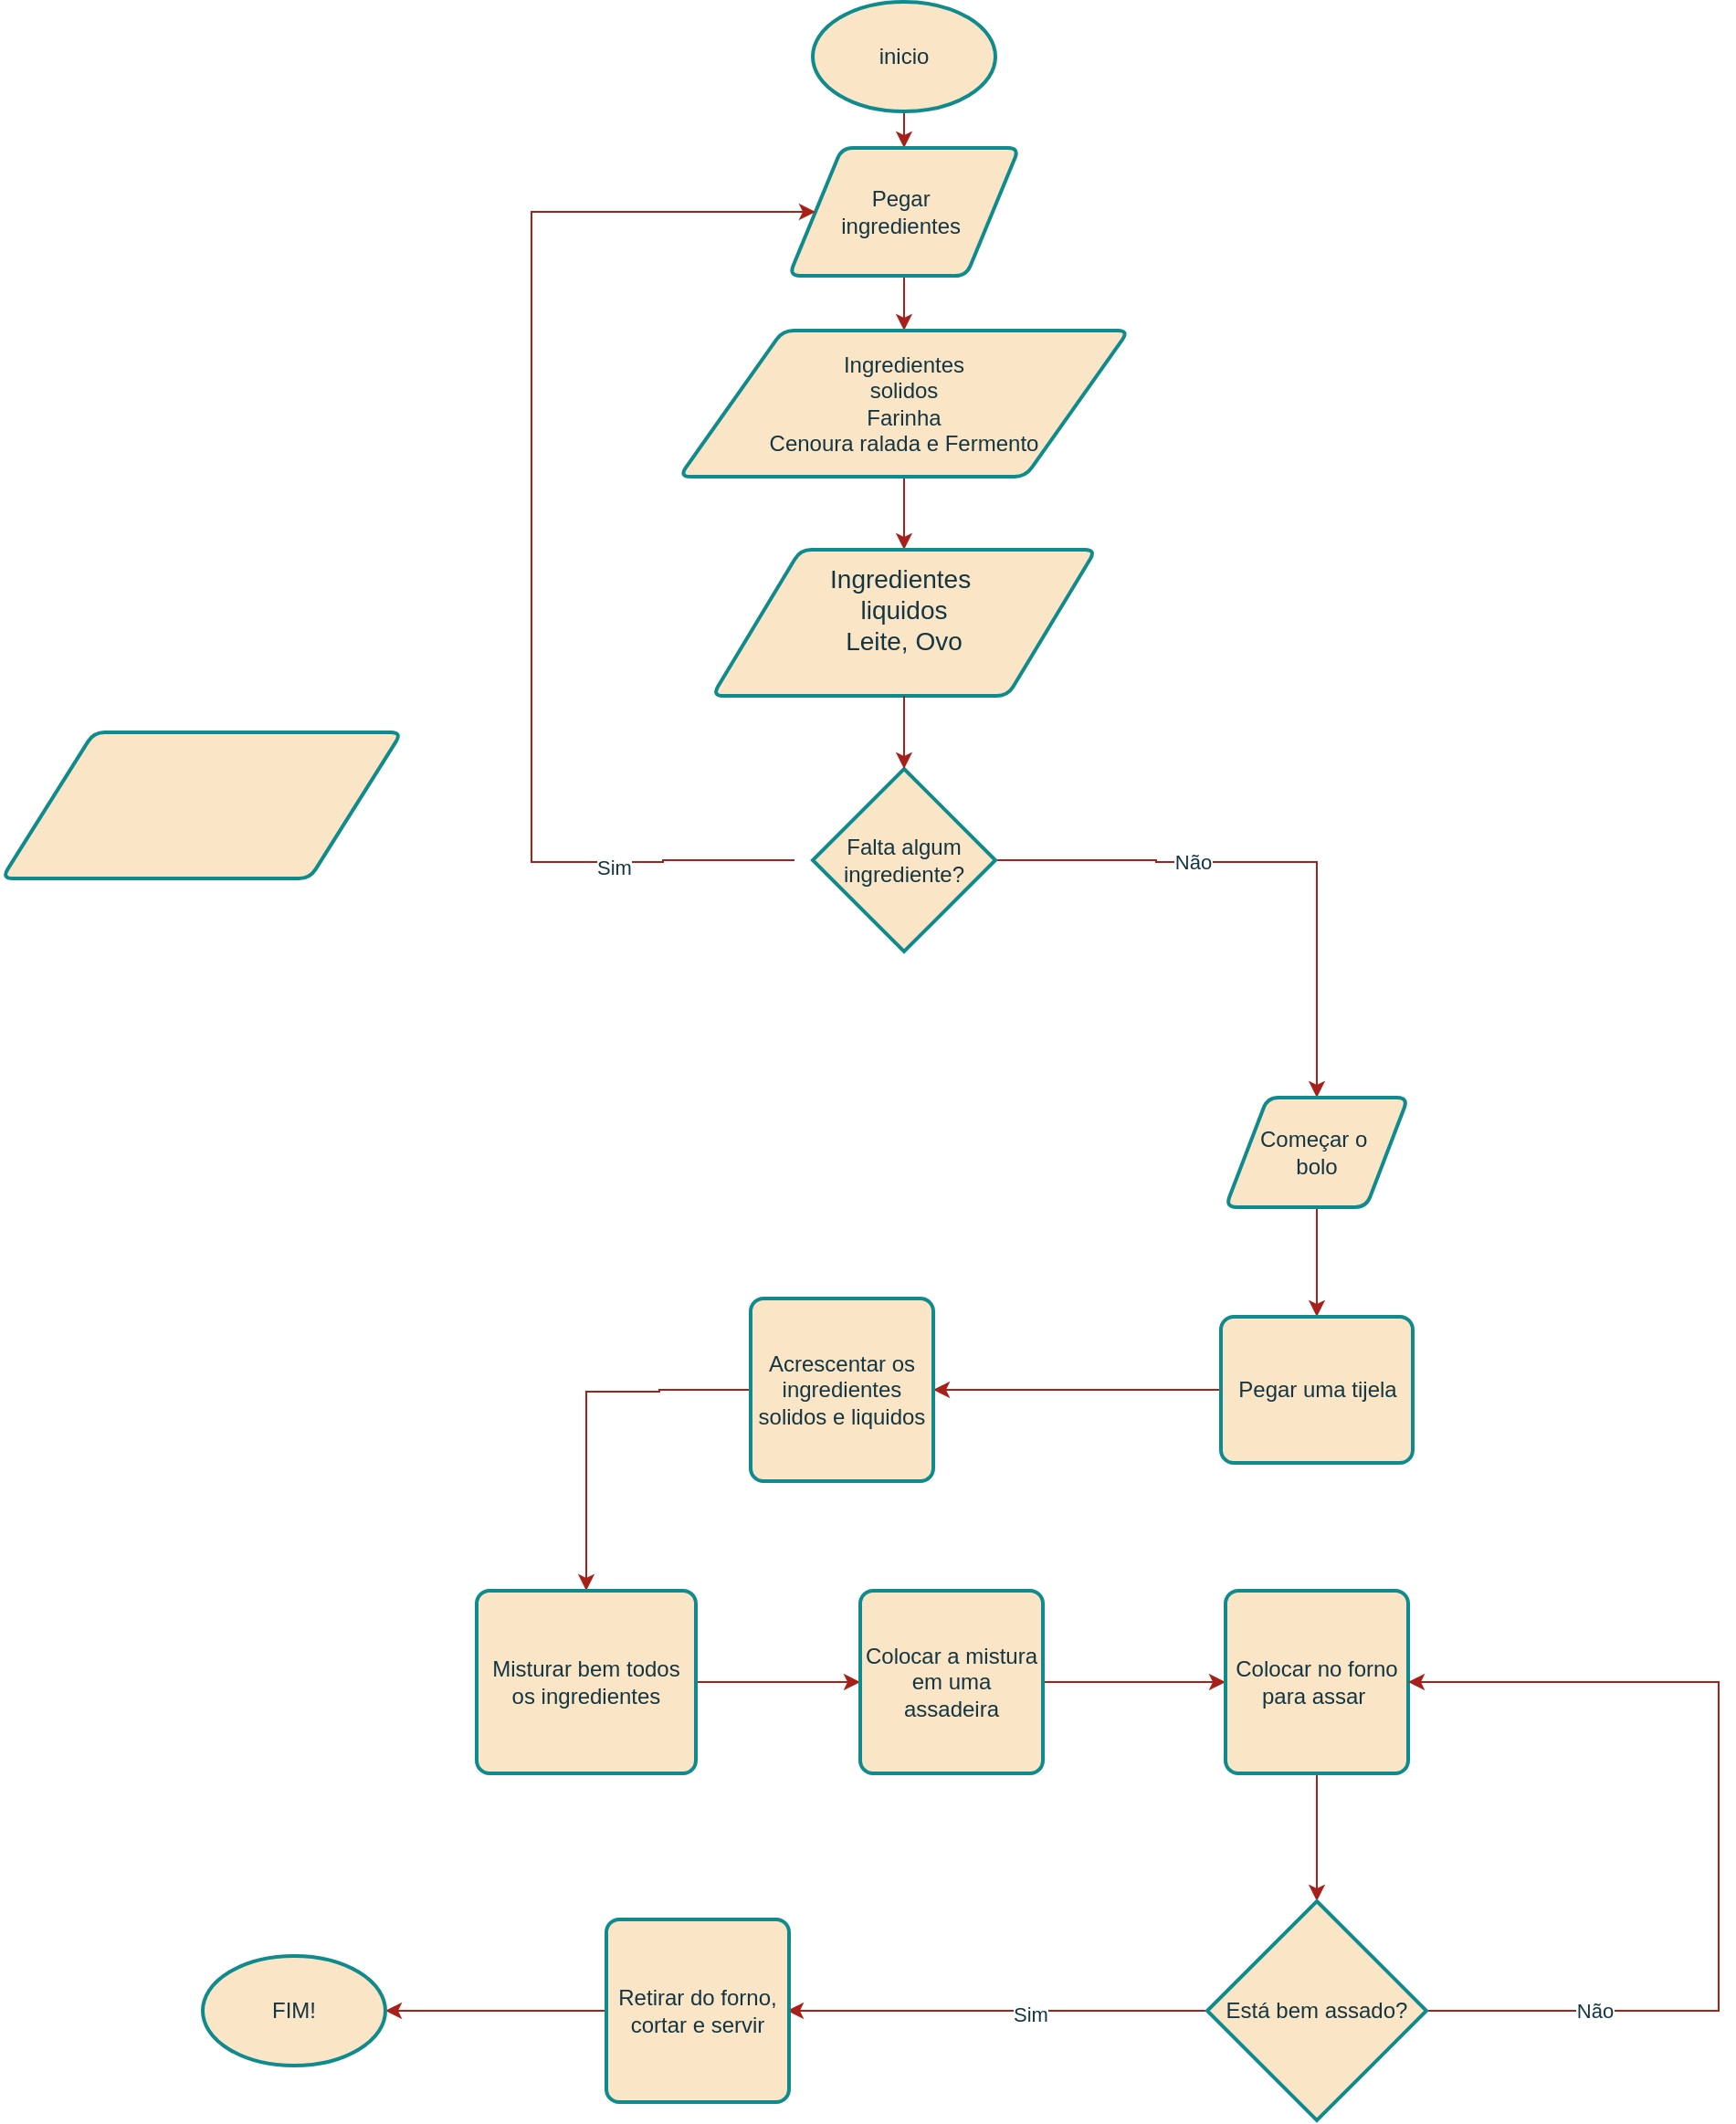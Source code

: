 <mxfile version="26.0.16">
  <diagram name="Página-1" id="Lhb8NCIR1K9SaQn6aJ-y">
    <mxGraphModel dx="1560" dy="366" grid="1" gridSize="10" guides="1" tooltips="1" connect="1" arrows="1" fold="1" page="1" pageScale="1" pageWidth="827" pageHeight="1169" math="0" shadow="0">
      <root>
        <mxCell id="0" />
        <mxCell id="1" parent="0" />
        <mxCell id="j1P8jpvM9PtT3ETzza-0-15" style="edgeStyle=orthogonalEdgeStyle;rounded=0;orthogonalLoop=1;jettySize=auto;html=1;exitX=0.5;exitY=1;exitDx=0;exitDy=0;exitPerimeter=0;entryX=0.5;entryY=0;entryDx=0;entryDy=0;strokeColor=#A8201A;fontColor=#143642;fillColor=#FAE5C7;" edge="1" parent="1" source="j1P8jpvM9PtT3ETzza-0-1" target="j1P8jpvM9PtT3ETzza-0-2">
          <mxGeometry relative="1" as="geometry" />
        </mxCell>
        <mxCell id="j1P8jpvM9PtT3ETzza-0-1" value="inicio" style="strokeWidth=2;html=1;shape=mxgraph.flowchart.start_1;whiteSpace=wrap;labelBackgroundColor=none;fillColor=#FAE5C7;strokeColor=#0F8B8D;fontColor=#143642;" vertex="1" parent="1">
          <mxGeometry x="364" y="20" width="100" height="60" as="geometry" />
        </mxCell>
        <mxCell id="j1P8jpvM9PtT3ETzza-0-16" style="edgeStyle=orthogonalEdgeStyle;rounded=0;orthogonalLoop=1;jettySize=auto;html=1;entryX=0.5;entryY=0;entryDx=0;entryDy=0;strokeColor=#A8201A;fontColor=#143642;fillColor=#FAE5C7;" edge="1" parent="1" source="j1P8jpvM9PtT3ETzza-0-2" target="j1P8jpvM9PtT3ETzza-0-3">
          <mxGeometry relative="1" as="geometry" />
        </mxCell>
        <mxCell id="j1P8jpvM9PtT3ETzza-0-2" value="Pegar&amp;nbsp;&lt;br&gt;ingredientes&amp;nbsp;" style="shape=parallelogram;html=1;strokeWidth=2;perimeter=parallelogramPerimeter;whiteSpace=wrap;rounded=1;arcSize=12;size=0.23;labelBackgroundColor=none;fillColor=#FAE5C7;strokeColor=#0F8B8D;fontColor=#143642;" vertex="1" parent="1">
          <mxGeometry x="351" y="100" width="126" height="70" as="geometry" />
        </mxCell>
        <mxCell id="j1P8jpvM9PtT3ETzza-0-17" style="edgeStyle=orthogonalEdgeStyle;rounded=0;orthogonalLoop=1;jettySize=auto;html=1;entryX=0.5;entryY=0;entryDx=0;entryDy=0;strokeColor=#A8201A;fontColor=#143642;fillColor=#FAE5C7;" edge="1" parent="1" source="j1P8jpvM9PtT3ETzza-0-3" target="j1P8jpvM9PtT3ETzza-0-4">
          <mxGeometry relative="1" as="geometry" />
        </mxCell>
        <mxCell id="j1P8jpvM9PtT3ETzza-0-3" value="Ingredientes&lt;div&gt;solidos&lt;br&gt;Farinha&lt;br&gt;Cenoura ralada e Fermento&lt;br&gt;&lt;/div&gt;" style="shape=parallelogram;html=1;strokeWidth=2;perimeter=parallelogramPerimeter;whiteSpace=wrap;rounded=1;arcSize=12;size=0.23;labelBackgroundColor=none;fillColor=#FAE5C7;strokeColor=#0F8B8D;fontColor=#143642;" vertex="1" parent="1">
          <mxGeometry x="291" y="200" width="246" height="80" as="geometry" />
        </mxCell>
        <mxCell id="j1P8jpvM9PtT3ETzza-0-4" value="&lt;font style=&quot;font-size: 14px;&quot;&gt;Ingredientes&amp;nbsp;&lt;br&gt;liquidos&lt;br&gt;Leite, Ovo&lt;/font&gt;&lt;div&gt;&lt;br&gt;&lt;/div&gt;" style="shape=parallelogram;html=1;strokeWidth=2;perimeter=parallelogramPerimeter;whiteSpace=wrap;rounded=1;arcSize=12;size=0.23;labelBackgroundColor=none;fillColor=#FAE5C7;strokeColor=#0F8B8D;fontColor=#143642;" vertex="1" parent="1">
          <mxGeometry x="309" y="320" width="210" height="80" as="geometry" />
        </mxCell>
        <mxCell id="j1P8jpvM9PtT3ETzza-0-6" value="" style="shape=parallelogram;html=1;strokeWidth=2;perimeter=parallelogramPerimeter;whiteSpace=wrap;rounded=1;arcSize=12;size=0.23;labelBackgroundColor=none;fillColor=#FAE5C7;strokeColor=#0F8B8D;fontColor=#143642;" vertex="1" parent="1">
          <mxGeometry x="-80" y="420" width="219" height="80" as="geometry" />
        </mxCell>
        <mxCell id="j1P8jpvM9PtT3ETzza-0-8" style="edgeStyle=orthogonalEdgeStyle;rounded=0;orthogonalLoop=1;jettySize=auto;html=1;strokeColor=#A8201A;fontColor=#143642;fillColor=#FAE5C7;" edge="1" parent="1" source="j1P8jpvM9PtT3ETzza-0-7">
          <mxGeometry relative="1" as="geometry">
            <mxPoint x="640" y="620" as="targetPoint" />
            <Array as="points">
              <mxPoint x="552" y="490" />
              <mxPoint x="552" y="491" />
            </Array>
          </mxGeometry>
        </mxCell>
        <mxCell id="j1P8jpvM9PtT3ETzza-0-9" value="Não" style="edgeLabel;html=1;align=center;verticalAlign=middle;resizable=0;points=[];strokeColor=#0F8B8D;fontColor=#143642;fillColor=#FAE5C7;" vertex="1" connectable="0" parent="j1P8jpvM9PtT3ETzza-0-8">
          <mxGeometry x="-0.286" relative="1" as="geometry">
            <mxPoint as="offset" />
          </mxGeometry>
        </mxCell>
        <mxCell id="j1P8jpvM9PtT3ETzza-0-11" style="edgeStyle=orthogonalEdgeStyle;rounded=0;orthogonalLoop=1;jettySize=auto;html=1;strokeColor=#A8201A;fontColor=#143642;fillColor=#FAE5C7;" edge="1" parent="1" target="j1P8jpvM9PtT3ETzza-0-2">
          <mxGeometry relative="1" as="geometry">
            <mxPoint x="210" y="110" as="targetPoint" />
            <mxPoint x="354" y="490" as="sourcePoint" />
            <Array as="points">
              <mxPoint x="282" y="490" />
              <mxPoint x="282" y="491" />
              <mxPoint x="210" y="491" />
              <mxPoint x="210" y="135" />
            </Array>
          </mxGeometry>
        </mxCell>
        <mxCell id="j1P8jpvM9PtT3ETzza-0-13" value="Sim" style="edgeLabel;html=1;align=center;verticalAlign=middle;resizable=0;points=[];strokeColor=#0F8B8D;fontColor=#143642;fillColor=#FAE5C7;" vertex="1" connectable="0" parent="j1P8jpvM9PtT3ETzza-0-11">
          <mxGeometry x="-0.696" y="3" relative="1" as="geometry">
            <mxPoint as="offset" />
          </mxGeometry>
        </mxCell>
        <mxCell id="j1P8jpvM9PtT3ETzza-0-7" value="Falta algum&lt;br&gt;ingrediente?" style="strokeWidth=2;html=1;shape=mxgraph.flowchart.decision;whiteSpace=wrap;strokeColor=#0F8B8D;fontColor=#143642;fillColor=#FAE5C7;" vertex="1" parent="1">
          <mxGeometry x="364" y="440" width="100" height="100" as="geometry" />
        </mxCell>
        <mxCell id="j1P8jpvM9PtT3ETzza-0-20" style="edgeStyle=orthogonalEdgeStyle;rounded=0;orthogonalLoop=1;jettySize=auto;html=1;entryX=0.5;entryY=0;entryDx=0;entryDy=0;strokeColor=#A8201A;fontColor=#143642;fillColor=#FAE5C7;" edge="1" parent="1" source="j1P8jpvM9PtT3ETzza-0-10" target="j1P8jpvM9PtT3ETzza-0-19">
          <mxGeometry relative="1" as="geometry" />
        </mxCell>
        <mxCell id="j1P8jpvM9PtT3ETzza-0-10" value="Começar o&amp;nbsp;&lt;br&gt;bolo" style="shape=parallelogram;html=1;strokeWidth=2;perimeter=parallelogramPerimeter;whiteSpace=wrap;rounded=1;arcSize=12;size=0.23;strokeColor=#0F8B8D;fontColor=#143642;fillColor=#FAE5C7;" vertex="1" parent="1">
          <mxGeometry x="590" y="620" width="100" height="60" as="geometry" />
        </mxCell>
        <mxCell id="j1P8jpvM9PtT3ETzza-0-18" style="edgeStyle=orthogonalEdgeStyle;rounded=0;orthogonalLoop=1;jettySize=auto;html=1;entryX=0.5;entryY=0;entryDx=0;entryDy=0;entryPerimeter=0;strokeColor=#A8201A;fontColor=#143642;fillColor=#FAE5C7;" edge="1" parent="1" source="j1P8jpvM9PtT3ETzza-0-4" target="j1P8jpvM9PtT3ETzza-0-7">
          <mxGeometry relative="1" as="geometry" />
        </mxCell>
        <mxCell id="j1P8jpvM9PtT3ETzza-0-21" style="edgeStyle=orthogonalEdgeStyle;rounded=0;orthogonalLoop=1;jettySize=auto;html=1;strokeColor=#A8201A;fontColor=#143642;fillColor=#FAE5C7;" edge="1" parent="1" source="j1P8jpvM9PtT3ETzza-0-19">
          <mxGeometry relative="1" as="geometry">
            <mxPoint x="430" y="780" as="targetPoint" />
          </mxGeometry>
        </mxCell>
        <mxCell id="j1P8jpvM9PtT3ETzza-0-19" value="Pegar uma tijela" style="rounded=1;whiteSpace=wrap;html=1;absoluteArcSize=1;arcSize=14;strokeWidth=2;strokeColor=#0F8B8D;fontColor=#143642;fillColor=#FAE5C7;" vertex="1" parent="1">
          <mxGeometry x="587.5" y="740" width="105" height="80" as="geometry" />
        </mxCell>
        <mxCell id="j1P8jpvM9PtT3ETzza-0-23" style="edgeStyle=orthogonalEdgeStyle;rounded=0;orthogonalLoop=1;jettySize=auto;html=1;strokeColor=#A8201A;fontColor=#143642;fillColor=#FAE5C7;" edge="1" parent="1" source="j1P8jpvM9PtT3ETzza-0-22">
          <mxGeometry relative="1" as="geometry">
            <mxPoint x="240" y="890" as="targetPoint" />
            <Array as="points">
              <mxPoint x="280" y="780" />
              <mxPoint x="280" y="781" />
              <mxPoint x="240" y="781" />
            </Array>
          </mxGeometry>
        </mxCell>
        <mxCell id="j1P8jpvM9PtT3ETzza-0-22" value="Acrescentar os&lt;div&gt;ingredientes&lt;br&gt;solidos e liquidos&lt;/div&gt;" style="rounded=1;whiteSpace=wrap;html=1;absoluteArcSize=1;arcSize=14;strokeWidth=2;strokeColor=#0F8B8D;fontColor=#143642;fillColor=#FAE5C7;" vertex="1" parent="1">
          <mxGeometry x="330" y="730" width="100" height="100" as="geometry" />
        </mxCell>
        <mxCell id="j1P8jpvM9PtT3ETzza-0-25" style="edgeStyle=orthogonalEdgeStyle;rounded=0;orthogonalLoop=1;jettySize=auto;html=1;strokeColor=#A8201A;fontColor=#143642;fillColor=#FAE5C7;" edge="1" parent="1" source="j1P8jpvM9PtT3ETzza-0-24">
          <mxGeometry relative="1" as="geometry">
            <mxPoint x="390" y="940" as="targetPoint" />
          </mxGeometry>
        </mxCell>
        <mxCell id="j1P8jpvM9PtT3ETzza-0-24" value="Misturar bem todos os ingredientes" style="rounded=1;whiteSpace=wrap;html=1;absoluteArcSize=1;arcSize=14;strokeWidth=2;strokeColor=#0F8B8D;fontColor=#143642;fillColor=#FAE5C7;" vertex="1" parent="1">
          <mxGeometry x="180" y="890" width="120" height="100" as="geometry" />
        </mxCell>
        <mxCell id="j1P8jpvM9PtT3ETzza-0-27" style="edgeStyle=orthogonalEdgeStyle;rounded=0;orthogonalLoop=1;jettySize=auto;html=1;strokeColor=#A8201A;fontColor=#143642;fillColor=#FAE5C7;" edge="1" parent="1" source="j1P8jpvM9PtT3ETzza-0-26">
          <mxGeometry relative="1" as="geometry">
            <mxPoint x="590" y="940" as="targetPoint" />
          </mxGeometry>
        </mxCell>
        <mxCell id="j1P8jpvM9PtT3ETzza-0-26" value="Colocar a mistura em uma assadeira" style="rounded=1;whiteSpace=wrap;html=1;absoluteArcSize=1;arcSize=14;strokeWidth=2;strokeColor=#0F8B8D;fontColor=#143642;fillColor=#FAE5C7;" vertex="1" parent="1">
          <mxGeometry x="390" y="890" width="100" height="100" as="geometry" />
        </mxCell>
        <mxCell id="j1P8jpvM9PtT3ETzza-0-29" style="edgeStyle=orthogonalEdgeStyle;rounded=0;orthogonalLoop=1;jettySize=auto;html=1;strokeColor=#A8201A;fontColor=#143642;fillColor=#FAE5C7;" edge="1" parent="1" source="j1P8jpvM9PtT3ETzza-0-28">
          <mxGeometry relative="1" as="geometry">
            <mxPoint x="640" y="1060" as="targetPoint" />
          </mxGeometry>
        </mxCell>
        <mxCell id="j1P8jpvM9PtT3ETzza-0-28" value="Colocar no forno para assar&amp;nbsp;" style="rounded=1;whiteSpace=wrap;html=1;absoluteArcSize=1;arcSize=14;strokeWidth=2;strokeColor=#0F8B8D;fontColor=#143642;fillColor=#FAE5C7;" vertex="1" parent="1">
          <mxGeometry x="590" y="890" width="100" height="100" as="geometry" />
        </mxCell>
        <mxCell id="j1P8jpvM9PtT3ETzza-0-32" style="edgeStyle=orthogonalEdgeStyle;rounded=0;orthogonalLoop=1;jettySize=auto;html=1;strokeColor=#A8201A;fontColor=#143642;fillColor=#FAE5C7;" edge="1" parent="1" source="j1P8jpvM9PtT3ETzza-0-30">
          <mxGeometry relative="1" as="geometry">
            <mxPoint x="350" y="1120" as="targetPoint" />
          </mxGeometry>
        </mxCell>
        <mxCell id="j1P8jpvM9PtT3ETzza-0-33" value="Sim" style="edgeLabel;html=1;align=center;verticalAlign=middle;resizable=0;points=[];strokeColor=#0F8B8D;fontColor=#143642;fillColor=#FAE5C7;" vertex="1" connectable="0" parent="j1P8jpvM9PtT3ETzza-0-32">
          <mxGeometry x="-0.158" y="2" relative="1" as="geometry">
            <mxPoint as="offset" />
          </mxGeometry>
        </mxCell>
        <mxCell id="j1P8jpvM9PtT3ETzza-0-37" style="edgeStyle=orthogonalEdgeStyle;rounded=0;orthogonalLoop=1;jettySize=auto;html=1;strokeColor=#A8201A;fontColor=#143642;fillColor=#FAE5C7;entryX=1;entryY=0.5;entryDx=0;entryDy=0;" edge="1" parent="1" source="j1P8jpvM9PtT3ETzza-0-30" target="j1P8jpvM9PtT3ETzza-0-28">
          <mxGeometry relative="1" as="geometry">
            <mxPoint x="860" y="940" as="targetPoint" />
            <Array as="points">
              <mxPoint x="860" y="1120" />
              <mxPoint x="860" y="940" />
            </Array>
          </mxGeometry>
        </mxCell>
        <mxCell id="j1P8jpvM9PtT3ETzza-0-39" value="Não" style="edgeLabel;html=1;align=center;verticalAlign=middle;resizable=0;points=[];strokeColor=#0F8B8D;fontColor=#143642;fillColor=#FAE5C7;" vertex="1" connectable="0" parent="j1P8jpvM9PtT3ETzza-0-37">
          <mxGeometry x="-0.639" relative="1" as="geometry">
            <mxPoint as="offset" />
          </mxGeometry>
        </mxCell>
        <mxCell id="j1P8jpvM9PtT3ETzza-0-30" value="Está bem assado?" style="strokeWidth=2;html=1;shape=mxgraph.flowchart.decision;whiteSpace=wrap;strokeColor=#0F8B8D;fontColor=#143642;fillColor=#FAE5C7;" vertex="1" parent="1">
          <mxGeometry x="580" y="1060" width="120" height="120" as="geometry" />
        </mxCell>
        <mxCell id="j1P8jpvM9PtT3ETzza-0-35" style="edgeStyle=orthogonalEdgeStyle;rounded=0;orthogonalLoop=1;jettySize=auto;html=1;strokeColor=#A8201A;fontColor=#143642;fillColor=#FAE5C7;" edge="1" parent="1" source="j1P8jpvM9PtT3ETzza-0-34">
          <mxGeometry relative="1" as="geometry">
            <mxPoint x="130" y="1120" as="targetPoint" />
          </mxGeometry>
        </mxCell>
        <mxCell id="j1P8jpvM9PtT3ETzza-0-34" value="Retirar do forno, cortar e servir" style="rounded=1;whiteSpace=wrap;html=1;absoluteArcSize=1;arcSize=14;strokeWidth=2;strokeColor=#0F8B8D;fontColor=#143642;fillColor=#FAE5C7;" vertex="1" parent="1">
          <mxGeometry x="251" y="1070" width="100" height="100" as="geometry" />
        </mxCell>
        <mxCell id="j1P8jpvM9PtT3ETzza-0-36" value="FIM!" style="strokeWidth=2;html=1;shape=mxgraph.flowchart.start_1;whiteSpace=wrap;strokeColor=#0F8B8D;fontColor=#143642;fillColor=#FAE5C7;" vertex="1" parent="1">
          <mxGeometry x="30" y="1090" width="100" height="60" as="geometry" />
        </mxCell>
      </root>
    </mxGraphModel>
  </diagram>
</mxfile>
